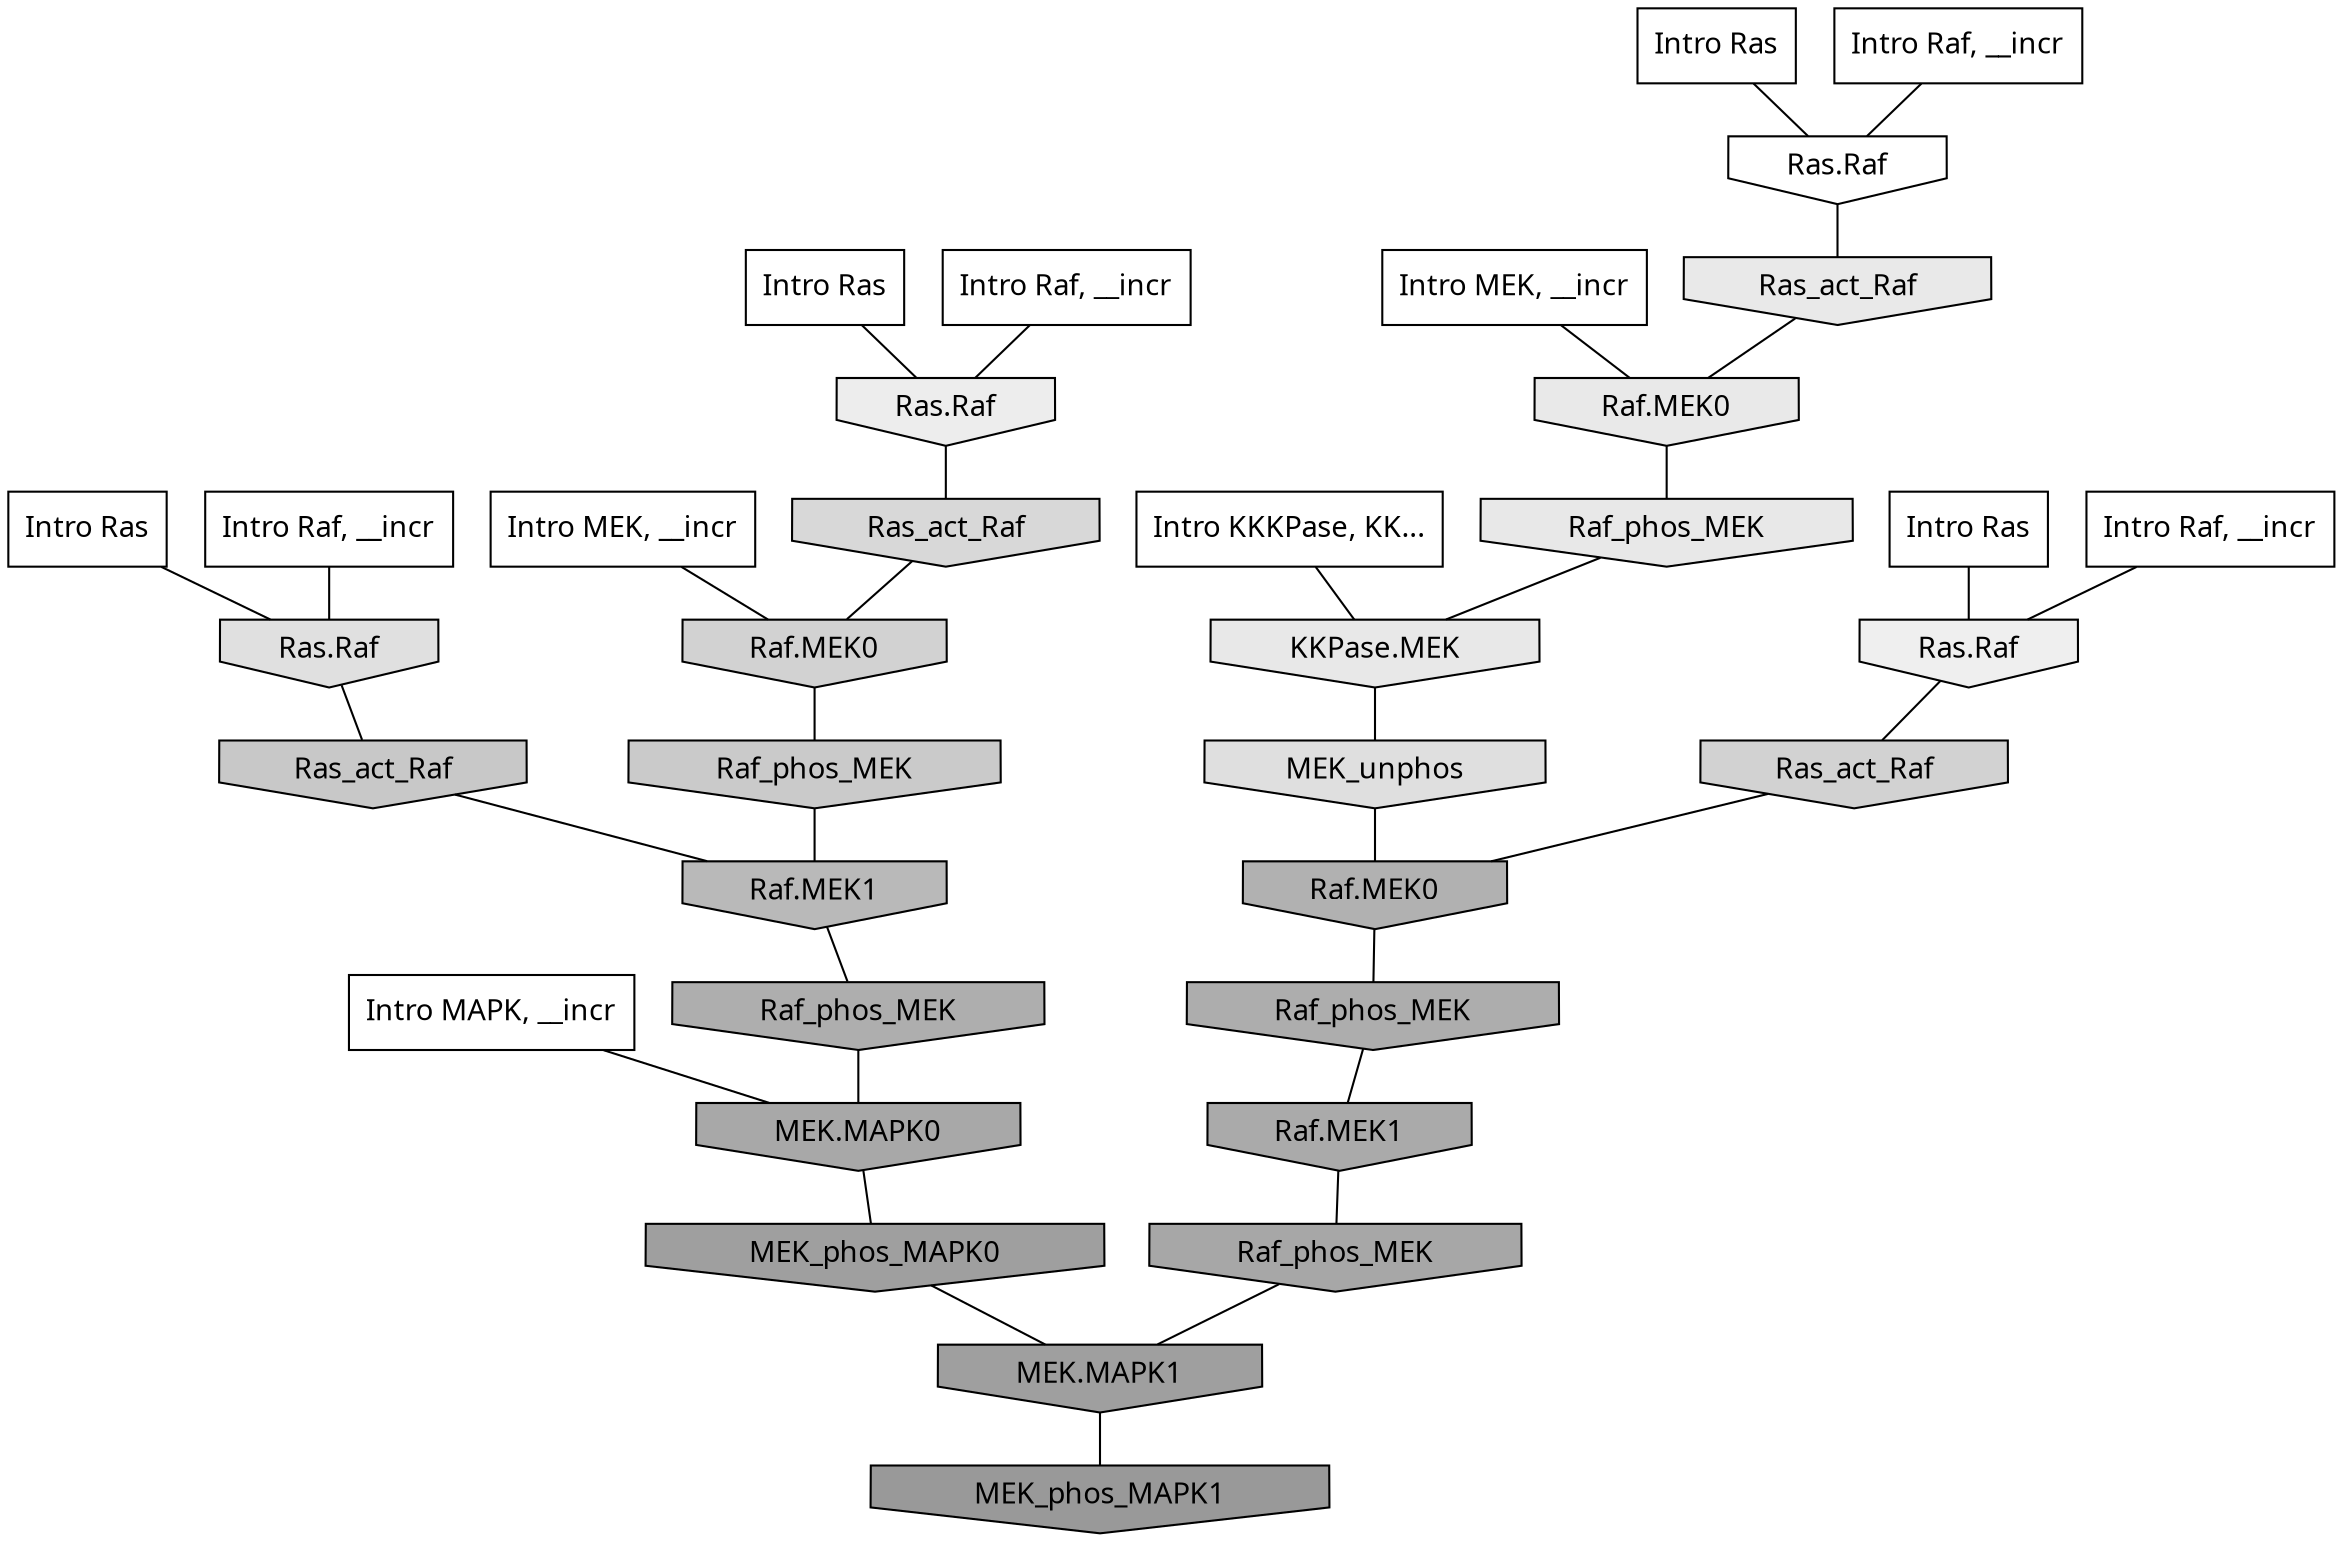 digraph G{
  rankdir="TB";
  ranksep=0.30;
  node [fontname="CMU Serif"];
  edge [fontname="CMU Serif"];
  
  9 [label="Intro Ras", shape=rectangle, style=filled, fillcolor="0.000 0.000 1.000"]
  
  52 [label="Intro Ras", shape=rectangle, style=filled, fillcolor="0.000 0.000 1.000"]
  
  62 [label="Intro Ras", shape=rectangle, style=filled, fillcolor="0.000 0.000 1.000"]
  
  68 [label="Intro Ras", shape=rectangle, style=filled, fillcolor="0.000 0.000 1.000"]
  
  322 [label="Intro Raf, __incr", shape=rectangle, style=filled, fillcolor="0.000 0.000 1.000"]
  
  410 [label="Intro Raf, __incr", shape=rectangle, style=filled, fillcolor="0.000 0.000 1.000"]
  
  606 [label="Intro Raf, __incr", shape=rectangle, style=filled, fillcolor="0.000 0.000 1.000"]
  
  751 [label="Intro Raf, __incr", shape=rectangle, style=filled, fillcolor="0.000 0.000 1.000"]
  
  1331 [label="Intro MEK, __incr", shape=rectangle, style=filled, fillcolor="0.000 0.000 1.000"]
  
  1808 [label="Intro MEK, __incr", shape=rectangle, style=filled, fillcolor="0.000 0.000 1.000"]
  
  2298 [label="Intro MAPK, __incr", shape=rectangle, style=filled, fillcolor="0.000 0.000 1.000"]
  
  3193 [label="Intro KKKPase, KK...", shape=rectangle, style=filled, fillcolor="0.000 0.000 1.000"]
  
  3290 [label="Ras.Raf", shape=invhouse, style=filled, fillcolor="0.000 0.000 1.000"]
  
  3847 [label="Ras.Raf", shape=invhouse, style=filled, fillcolor="0.000 0.000 0.937"]
  
  4002 [label="Ras.Raf", shape=invhouse, style=filled, fillcolor="0.000 0.000 0.928"]
  
  4192 [label="Ras_act_Raf", shape=invhouse, style=filled, fillcolor="0.000 0.000 0.914"]
  
  4194 [label="Raf.MEK0", shape=invhouse, style=filled, fillcolor="0.000 0.000 0.914"]
  
  4275 [label="Raf_phos_MEK", shape=invhouse, style=filled, fillcolor="0.000 0.000 0.909"]
  
  4292 [label="KKPase.MEK", shape=invhouse, style=filled, fillcolor="0.000 0.000 0.907"]
  
  4790 [label="Ras.Raf", shape=invhouse, style=filled, fillcolor="0.000 0.000 0.876"]
  
  4819 [label="MEK_unphos", shape=invhouse, style=filled, fillcolor="0.000 0.000 0.875"]
  
  5331 [label="Ras_act_Raf", shape=invhouse, style=filled, fillcolor="0.000 0.000 0.845"]
  
  5719 [label="Raf.MEK0", shape=invhouse, style=filled, fillcolor="0.000 0.000 0.822"]
  
  5760 [label="Ras_act_Raf", shape=invhouse, style=filled, fillcolor="0.000 0.000 0.821"]
  
  6382 [label="Raf_phos_MEK", shape=invhouse, style=filled, fillcolor="0.000 0.000 0.791"]
  
  6547 [label="Ras_act_Raf", shape=invhouse, style=filled, fillcolor="0.000 0.000 0.785"]
  
  8429 [label="Raf.MEK1", shape=invhouse, style=filled, fillcolor="0.000 0.000 0.725"]
  
  9581 [label="Raf.MEK0", shape=invhouse, style=filled, fillcolor="0.000 0.000 0.695"]
  
  10138 [label="Raf_phos_MEK", shape=invhouse, style=filled, fillcolor="0.000 0.000 0.683"]
  
  10388 [label="Raf_phos_MEK", shape=invhouse, style=filled, fillcolor="0.000 0.000 0.678"]
  
  10960 [label="Raf.MEK1", shape=invhouse, style=filled, fillcolor="0.000 0.000 0.666"]
  
  11324 [label="MEK.MAPK0", shape=invhouse, style=filled, fillcolor="0.000 0.000 0.660"]
  
  11617 [label="Raf_phos_MEK", shape=invhouse, style=filled, fillcolor="0.000 0.000 0.654"]
  
  13600 [label="MEK_phos_MAPK0", shape=invhouse, style=filled, fillcolor="0.000 0.000 0.623"]
  
  13654 [label="MEK.MAPK1", shape=invhouse, style=filled, fillcolor="0.000 0.000 0.622"]
  
  15279 [label="MEK_phos_MAPK1", shape=invhouse, style=filled, fillcolor="0.000 0.000 0.600"]
  
  
  13654 -> 15279 [dir=none, color="0.000 0.000 0.000"] 
  13600 -> 13654 [dir=none, color="0.000 0.000 0.000"] 
  11617 -> 13654 [dir=none, color="0.000 0.000 0.000"] 
  11324 -> 13600 [dir=none, color="0.000 0.000 0.000"] 
  10960 -> 11617 [dir=none, color="0.000 0.000 0.000"] 
  10388 -> 10960 [dir=none, color="0.000 0.000 0.000"] 
  10138 -> 11324 [dir=none, color="0.000 0.000 0.000"] 
  9581 -> 10388 [dir=none, color="0.000 0.000 0.000"] 
  8429 -> 10138 [dir=none, color="0.000 0.000 0.000"] 
  6547 -> 8429 [dir=none, color="0.000 0.000 0.000"] 
  6382 -> 8429 [dir=none, color="0.000 0.000 0.000"] 
  5760 -> 9581 [dir=none, color="0.000 0.000 0.000"] 
  5719 -> 6382 [dir=none, color="0.000 0.000 0.000"] 
  5331 -> 5719 [dir=none, color="0.000 0.000 0.000"] 
  4819 -> 9581 [dir=none, color="0.000 0.000 0.000"] 
  4790 -> 6547 [dir=none, color="0.000 0.000 0.000"] 
  4292 -> 4819 [dir=none, color="0.000 0.000 0.000"] 
  4275 -> 4292 [dir=none, color="0.000 0.000 0.000"] 
  4194 -> 4275 [dir=none, color="0.000 0.000 0.000"] 
  4192 -> 4194 [dir=none, color="0.000 0.000 0.000"] 
  4002 -> 5331 [dir=none, color="0.000 0.000 0.000"] 
  3847 -> 5760 [dir=none, color="0.000 0.000 0.000"] 
  3290 -> 4192 [dir=none, color="0.000 0.000 0.000"] 
  3193 -> 4292 [dir=none, color="0.000 0.000 0.000"] 
  2298 -> 11324 [dir=none, color="0.000 0.000 0.000"] 
  1808 -> 4194 [dir=none, color="0.000 0.000 0.000"] 
  1331 -> 5719 [dir=none, color="0.000 0.000 0.000"] 
  751 -> 3847 [dir=none, color="0.000 0.000 0.000"] 
  606 -> 4790 [dir=none, color="0.000 0.000 0.000"] 
  410 -> 3290 [dir=none, color="0.000 0.000 0.000"] 
  322 -> 4002 [dir=none, color="0.000 0.000 0.000"] 
  68 -> 4002 [dir=none, color="0.000 0.000 0.000"] 
  62 -> 3847 [dir=none, color="0.000 0.000 0.000"] 
  52 -> 3290 [dir=none, color="0.000 0.000 0.000"] 
  9 -> 4790 [dir=none, color="0.000 0.000 0.000"] 
  
  }
